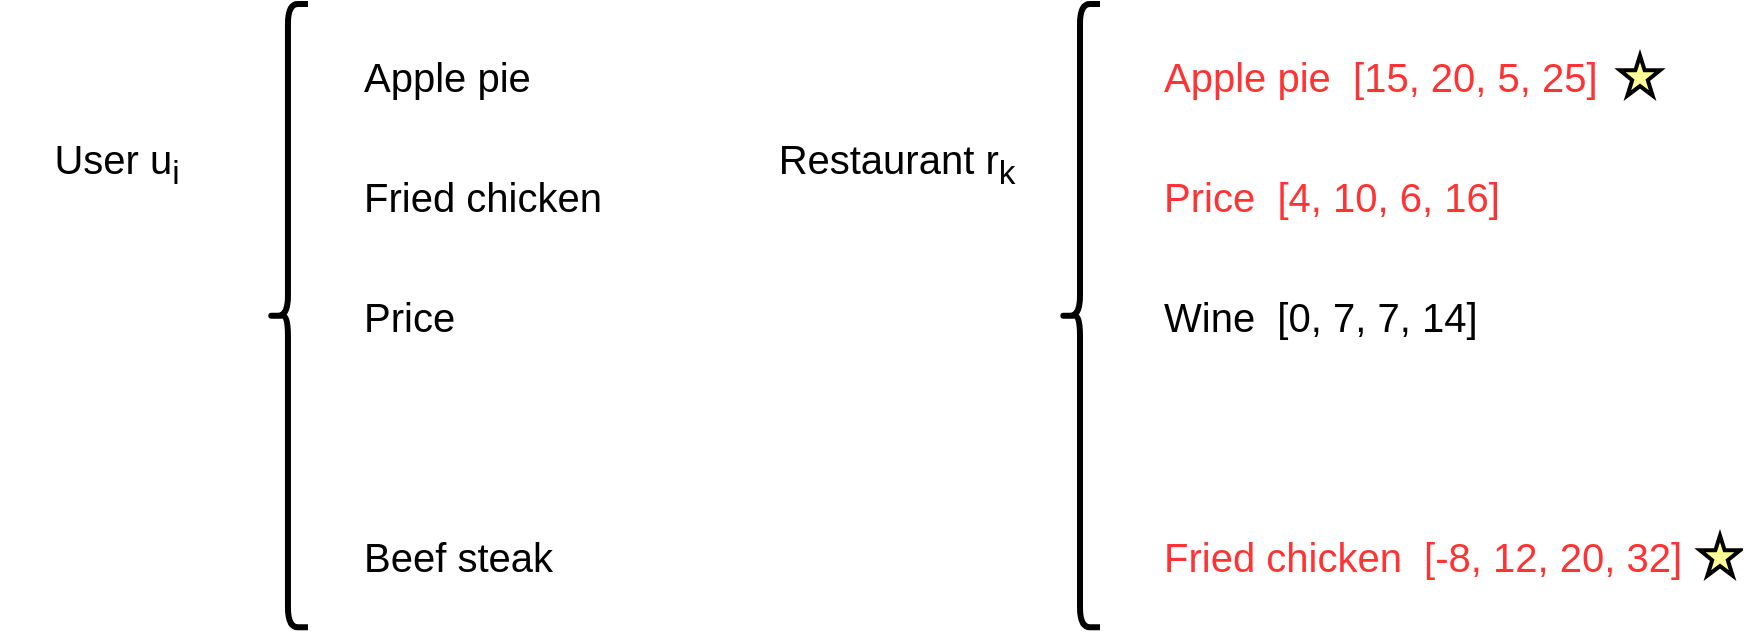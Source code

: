 <mxfile version="20.2.7" type="github">
  <diagram id="NWxFm_s083mvgHUfxwnu" name="第 1 页">
    <mxGraphModel dx="2728" dy="-144" grid="1" gridSize="10" guides="1" tooltips="1" connect="1" arrows="1" fold="1" page="1" pageScale="1" pageWidth="827" pageHeight="1169" math="0" shadow="0">
      <root>
        <mxCell id="0" />
        <mxCell id="1" parent="0" />
        <mxCell id="rD5DrQ6wlgLC9Fqci0pa-2" value="User u&lt;sub&gt;i&lt;/sub&gt;" style="shape=image;html=1;verticalAlign=bottom;verticalLabelPosition=top;labelBackgroundColor=#ffffff;imageAspect=0;aspect=fixed;image=https://cdn2.iconfinder.com/data/icons/font-awesome/1792/user-128.png;fontSize=20;labelPosition=center;align=center;" parent="1" vertex="1">
          <mxGeometry x="-740" y="1457.353" width="115" height="115" as="geometry" />
        </mxCell>
        <mxCell id="rD5DrQ6wlgLC9Fqci0pa-3" value="" style="shape=curlyBracket;whiteSpace=wrap;html=1;rounded=1;strokeWidth=3;" parent="1" vertex="1">
          <mxGeometry x="-606.02" y="1360" width="20" height="311.68" as="geometry" />
        </mxCell>
        <mxCell id="rD5DrQ6wlgLC9Fqci0pa-4" value="&lt;font style=&quot;font-size: 20px;&quot;&gt;Apple pie&lt;/font&gt;" style="text;html=1;align=left;verticalAlign=middle;resizable=0;points=[];autosize=1;strokeColor=none;fillColor=none;" parent="1" vertex="1">
          <mxGeometry x="-560" y="1375.84" width="110" height="40" as="geometry" />
        </mxCell>
        <mxCell id="rD5DrQ6wlgLC9Fqci0pa-5" value="&lt;font style=&quot;font-size: 20px;&quot;&gt;Fried chicken&lt;/font&gt;" style="text;html=1;align=left;verticalAlign=middle;resizable=0;points=[];autosize=1;strokeColor=none;fillColor=none;" parent="1" vertex="1">
          <mxGeometry x="-560" y="1435.84" width="140" height="40" as="geometry" />
        </mxCell>
        <mxCell id="rD5DrQ6wlgLC9Fqci0pa-6" value="&lt;font style=&quot;font-size: 20px;&quot;&gt;Price&lt;/font&gt;" style="text;html=1;align=left;verticalAlign=middle;resizable=0;points=[];autosize=1;strokeColor=none;fillColor=none;" parent="1" vertex="1">
          <mxGeometry x="-560" y="1495.84" width="70" height="40" as="geometry" />
        </mxCell>
        <mxCell id="rD5DrQ6wlgLC9Fqci0pa-7" value="&lt;font style=&quot;font-size: 20px;&quot;&gt;Beef&amp;nbsp;steak&lt;/font&gt;" style="text;html=1;align=left;verticalAlign=middle;resizable=0;points=[];autosize=1;strokeColor=none;fillColor=none;" parent="1" vertex="1">
          <mxGeometry x="-560" y="1615.84" width="120" height="40" as="geometry" />
        </mxCell>
        <mxCell id="rD5DrQ6wlgLC9Fqci0pa-8" value="" style="shape=image;html=1;verticalAlign=top;verticalLabelPosition=bottom;labelBackgroundColor=#ffffff;imageAspect=0;aspect=fixed;image=https://cdn1.iconfinder.com/data/icons/ionicons-sharp-vol-1/512/ellipsis-horizontal-sharp-128.png;dashed=1;fillStyle=auto;fontSize=18;strokeWidth=2;fillColor=none;" parent="1" vertex="1">
          <mxGeometry x="-560" y="1555.84" width="38" height="38" as="geometry" />
        </mxCell>
        <mxCell id="rD5DrQ6wlgLC9Fqci0pa-9" value="Restaurant r&lt;sub&gt;k&lt;/sub&gt;" style="shape=image;html=1;verticalAlign=bottom;verticalLabelPosition=top;labelBackgroundColor=#ffffff;imageAspect=0;aspect=fixed;image=https://cdn1.iconfinder.com/data/icons/ionicons-outline-vol-2/512/restaurant-outline-128.png;fontSize=20;strokeWidth=3;labelPosition=center;align=center;" parent="1" vertex="1">
          <mxGeometry x="-350" y="1457.35" width="115" height="115" as="geometry" />
        </mxCell>
        <mxCell id="rD5DrQ6wlgLC9Fqci0pa-10" value="" style="shape=curlyBracket;whiteSpace=wrap;html=1;rounded=1;strokeWidth=3;" parent="1" vertex="1">
          <mxGeometry x="-210" y="1360" width="20" height="311.68" as="geometry" />
        </mxCell>
        <mxCell id="rD5DrQ6wlgLC9Fqci0pa-11" value="&lt;font color=&quot;#ff3333&quot; style=&quot;font-size: 20px;&quot;&gt;Apple pie&amp;nbsp; [15, 20, 5, 25]&lt;/font&gt;" style="text;html=1;align=left;verticalAlign=middle;resizable=0;points=[];autosize=1;strokeColor=none;fillColor=none;" parent="1" vertex="1">
          <mxGeometry x="-160" y="1375.84" width="240" height="40" as="geometry" />
        </mxCell>
        <mxCell id="rD5DrQ6wlgLC9Fqci0pa-12" value="&lt;font color=&quot;#ff3333&quot; style=&quot;font-size: 20px;&quot;&gt;Price&amp;nbsp;&amp;nbsp;&lt;/font&gt;&lt;span style=&quot;color: rgb(255, 51, 51); font-size: 20px;&quot;&gt;[4, 10, 6, 16]&lt;/span&gt;" style="text;html=1;align=left;verticalAlign=middle;resizable=0;points=[];autosize=1;strokeColor=none;fillColor=none;" parent="1" vertex="1">
          <mxGeometry x="-160" y="1435.84" width="190" height="40" as="geometry" />
        </mxCell>
        <mxCell id="rD5DrQ6wlgLC9Fqci0pa-13" value="" style="shape=image;html=1;verticalAlign=top;verticalLabelPosition=bottom;labelBackgroundColor=#ffffff;imageAspect=0;aspect=fixed;image=https://cdn1.iconfinder.com/data/icons/ionicons-sharp-vol-1/512/ellipsis-horizontal-sharp-128.png;dashed=1;fillStyle=auto;fontSize=18;strokeWidth=2;fillColor=none;" parent="1" vertex="1">
          <mxGeometry x="-160" y="1555.84" width="38" height="38" as="geometry" />
        </mxCell>
        <mxCell id="rD5DrQ6wlgLC9Fqci0pa-14" value="&lt;font style=&quot;font-size: 20px;&quot;&gt;Wine&amp;nbsp; [0, 7, 7, 14]&lt;/font&gt;" style="text;html=1;align=left;verticalAlign=middle;resizable=0;points=[];autosize=1;strokeColor=none;fillColor=none;" parent="1" vertex="1">
          <mxGeometry x="-160" y="1495.84" width="180" height="40" as="geometry" />
        </mxCell>
        <mxCell id="rD5DrQ6wlgLC9Fqci0pa-15" value="&lt;span style=&quot;font-size: 20px;&quot;&gt;&lt;font color=&quot;#ff3333&quot;&gt;Fried chicken&amp;nbsp; [-8, 12, 20, 32]&lt;/font&gt;&lt;/span&gt;" style="text;html=1;align=left;verticalAlign=middle;resizable=0;points=[];autosize=1;strokeColor=none;fillColor=none;" parent="1" vertex="1">
          <mxGeometry x="-160" y="1615.84" width="280" height="40" as="geometry" />
        </mxCell>
        <mxCell id="9gfAxA6gTP6AR32cZL3V-1" value="" style="verticalLabelPosition=bottom;verticalAlign=top;html=1;shape=mxgraph.basic.star;labelBackgroundColor=none;fillColor=#FFFF99;strokeColor=default;strokeWidth=2;aspect=fixed;" vertex="1" parent="1">
          <mxGeometry x="70" y="1385.84" width="20" height="20" as="geometry" />
        </mxCell>
        <mxCell id="9gfAxA6gTP6AR32cZL3V-2" value="" style="verticalLabelPosition=bottom;verticalAlign=top;html=1;shape=mxgraph.basic.star;labelBackgroundColor=none;fillColor=#FFFF99;strokeColor=default;strokeWidth=2;aspect=fixed;" vertex="1" parent="1">
          <mxGeometry x="110" y="1625.84" width="20" height="20" as="geometry" />
        </mxCell>
      </root>
    </mxGraphModel>
  </diagram>
</mxfile>

